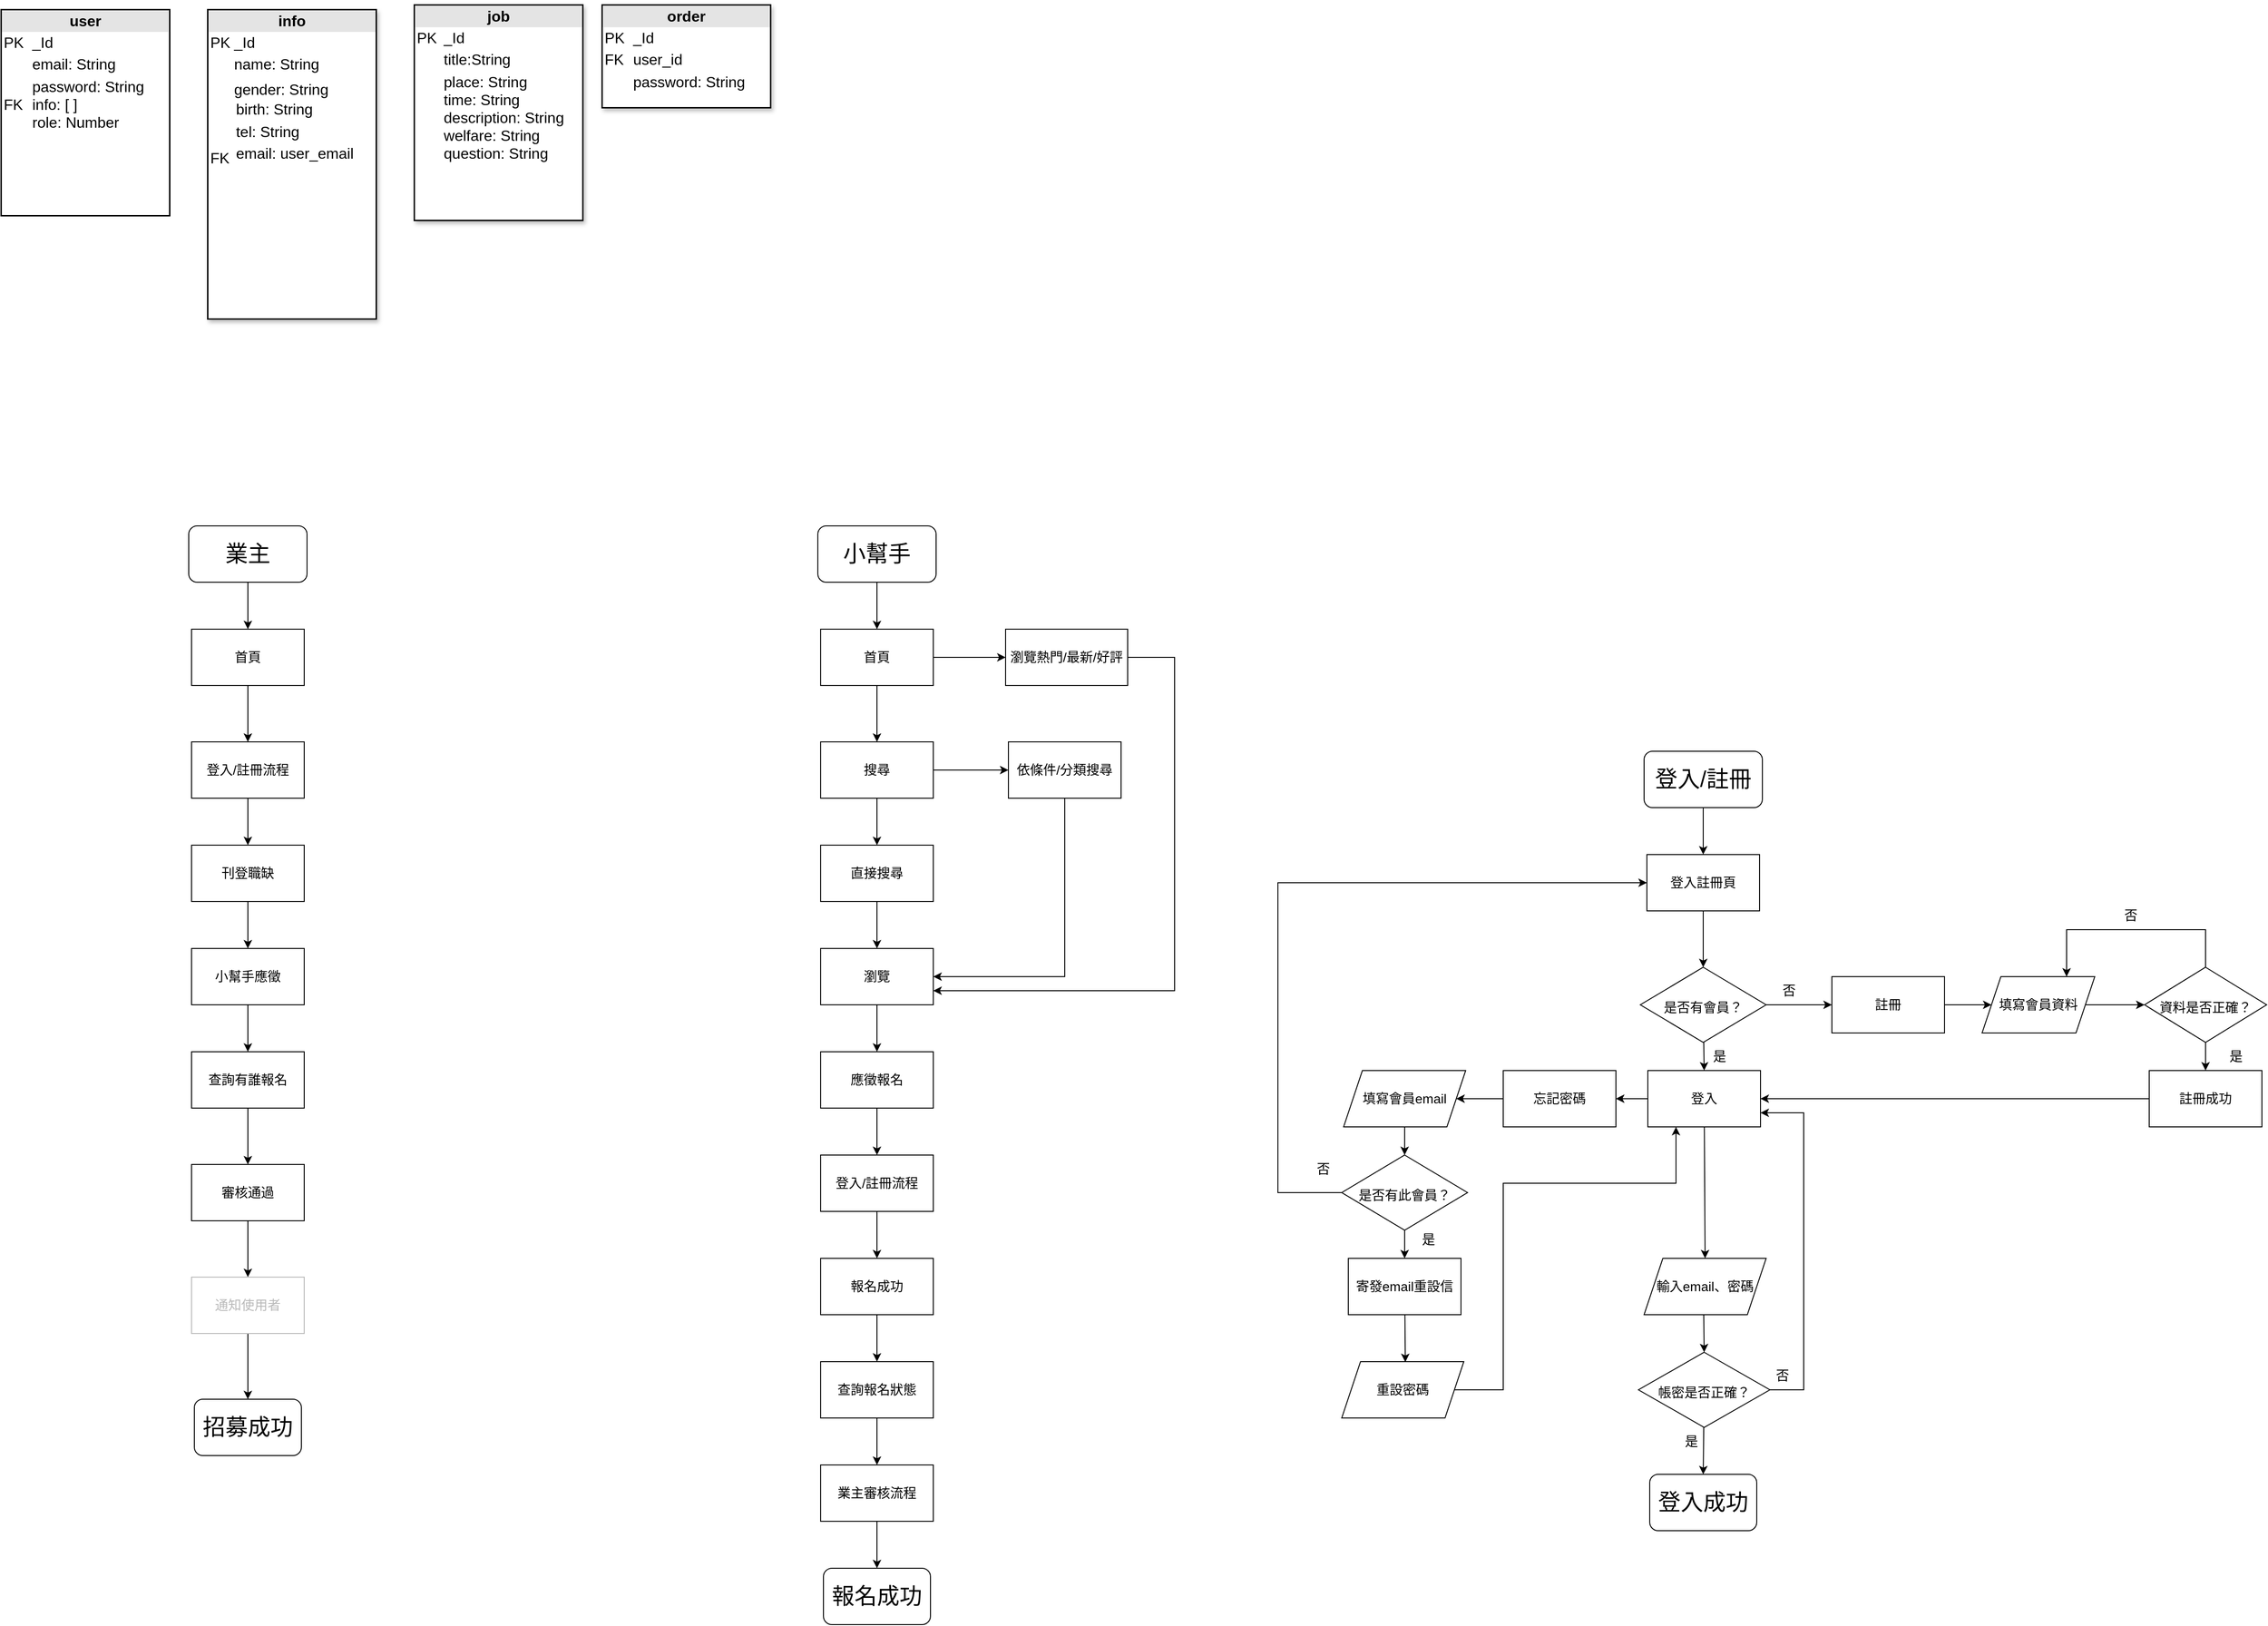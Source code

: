 <mxfile version="20.1.1" type="github">
  <diagram id="VXJa3HSxTeP06-adV4TN" name="Page-1">
    <mxGraphModel dx="3223" dy="1550" grid="1" gridSize="10" guides="1" tooltips="1" connect="1" arrows="1" fold="1" page="1" pageScale="1" pageWidth="1600" pageHeight="900" math="0" shadow="0">
      <root>
        <mxCell id="0" />
        <mxCell id="1" parent="0" />
        <mxCell id="glmr9BxrNnxyivZ2eAfm-76" style="edgeStyle=none;rounded=0;orthogonalLoop=1;jettySize=auto;html=1;entryX=0.5;entryY=0;entryDx=0;entryDy=0;fontSize=14;" parent="1" source="PhBX2D7lwxs2gd5kTWM1-1" target="glmr9BxrNnxyivZ2eAfm-75" edge="1">
          <mxGeometry relative="1" as="geometry" />
        </mxCell>
        <mxCell id="PhBX2D7lwxs2gd5kTWM1-1" value="&lt;font style=&quot;font-size: 24px;&quot;&gt;登入/註冊&lt;/font&gt;" style="rounded=1;whiteSpace=wrap;html=1;" parent="1" vertex="1">
          <mxGeometry x="350" y="-70" width="126" height="60" as="geometry" />
        </mxCell>
        <mxCell id="glmr9BxrNnxyivZ2eAfm-1" value="&lt;font style=&quot;font-size: 24px;&quot;&gt;登入成功&lt;/font&gt;" style="rounded=1;whiteSpace=wrap;html=1;" parent="1" vertex="1">
          <mxGeometry x="356" y="700" width="114" height="60" as="geometry" />
        </mxCell>
        <mxCell id="glmr9BxrNnxyivZ2eAfm-7" style="edgeStyle=none;rounded=0;orthogonalLoop=1;jettySize=auto;html=1;exitX=1;exitY=0.5;exitDx=0;exitDy=0;entryX=0;entryY=0.5;entryDx=0;entryDy=0;fontSize=14;" parent="1" source="glmr9BxrNnxyivZ2eAfm-2" target="glmr9BxrNnxyivZ2eAfm-5" edge="1">
          <mxGeometry relative="1" as="geometry" />
        </mxCell>
        <mxCell id="glmr9BxrNnxyivZ2eAfm-16" style="edgeStyle=none;rounded=0;orthogonalLoop=1;jettySize=auto;html=1;entryX=0.5;entryY=0;entryDx=0;entryDy=0;fontSize=14;" parent="1" source="glmr9BxrNnxyivZ2eAfm-2" target="glmr9BxrNnxyivZ2eAfm-4" edge="1">
          <mxGeometry relative="1" as="geometry" />
        </mxCell>
        <mxCell id="glmr9BxrNnxyivZ2eAfm-2" value="&lt;font style=&quot;font-size: 14px;&quot;&gt;是否有會員？&lt;/font&gt;" style="rhombus;whiteSpace=wrap;html=1;fontSize=24;" parent="1" vertex="1">
          <mxGeometry x="346" y="160" width="134" height="80" as="geometry" />
        </mxCell>
        <mxCell id="glmr9BxrNnxyivZ2eAfm-46" style="edgeStyle=none;rounded=0;orthogonalLoop=1;jettySize=auto;html=1;entryX=0.5;entryY=0;entryDx=0;entryDy=0;fontSize=14;" parent="1" source="glmr9BxrNnxyivZ2eAfm-4" target="glmr9BxrNnxyivZ2eAfm-17" edge="1">
          <mxGeometry relative="1" as="geometry" />
        </mxCell>
        <mxCell id="glmr9BxrNnxyivZ2eAfm-70" style="edgeStyle=none;rounded=0;orthogonalLoop=1;jettySize=auto;html=1;entryX=1;entryY=0.5;entryDx=0;entryDy=0;fontSize=14;" parent="1" source="glmr9BxrNnxyivZ2eAfm-4" target="glmr9BxrNnxyivZ2eAfm-8" edge="1">
          <mxGeometry relative="1" as="geometry" />
        </mxCell>
        <mxCell id="glmr9BxrNnxyivZ2eAfm-4" value="登入" style="rounded=0;whiteSpace=wrap;html=1;fontSize=14;" parent="1" vertex="1">
          <mxGeometry x="354" y="270" width="120" height="60" as="geometry" />
        </mxCell>
        <mxCell id="glmr9BxrNnxyivZ2eAfm-11" style="edgeStyle=none;rounded=0;orthogonalLoop=1;jettySize=auto;html=1;fontSize=14;" parent="1" source="glmr9BxrNnxyivZ2eAfm-5" target="glmr9BxrNnxyivZ2eAfm-9" edge="1">
          <mxGeometry relative="1" as="geometry" />
        </mxCell>
        <mxCell id="glmr9BxrNnxyivZ2eAfm-5" value="註冊" style="rounded=0;whiteSpace=wrap;html=1;fontSize=14;" parent="1" vertex="1">
          <mxGeometry x="550" y="170" width="120" height="60" as="geometry" />
        </mxCell>
        <mxCell id="glmr9BxrNnxyivZ2eAfm-72" style="edgeStyle=none;rounded=0;orthogonalLoop=1;jettySize=auto;html=1;entryX=1;entryY=0.5;entryDx=0;entryDy=0;fontSize=14;" parent="1" source="glmr9BxrNnxyivZ2eAfm-8" target="glmr9BxrNnxyivZ2eAfm-45" edge="1">
          <mxGeometry relative="1" as="geometry" />
        </mxCell>
        <mxCell id="glmr9BxrNnxyivZ2eAfm-8" value="忘記密碼" style="rounded=0;whiteSpace=wrap;html=1;fontSize=14;" parent="1" vertex="1">
          <mxGeometry x="200" y="270" width="120" height="60" as="geometry" />
        </mxCell>
        <mxCell id="glmr9BxrNnxyivZ2eAfm-30" style="edgeStyle=none;rounded=0;orthogonalLoop=1;jettySize=auto;html=1;fontSize=14;" parent="1" source="glmr9BxrNnxyivZ2eAfm-9" target="glmr9BxrNnxyivZ2eAfm-29" edge="1">
          <mxGeometry relative="1" as="geometry" />
        </mxCell>
        <mxCell id="glmr9BxrNnxyivZ2eAfm-9" value="填寫會員資料" style="shape=parallelogram;perimeter=parallelogramPerimeter;whiteSpace=wrap;html=1;fixedSize=1;fontSize=14;" parent="1" vertex="1">
          <mxGeometry x="710" y="170" width="120" height="60" as="geometry" />
        </mxCell>
        <mxCell id="glmr9BxrNnxyivZ2eAfm-12" value="是" style="text;html=1;resizable=0;autosize=1;align=center;verticalAlign=middle;points=[];fillColor=none;strokeColor=none;rounded=0;fontSize=14;" parent="1" vertex="1">
          <mxGeometry x="410" y="240" width="40" height="30" as="geometry" />
        </mxCell>
        <mxCell id="glmr9BxrNnxyivZ2eAfm-13" value="否" style="text;html=1;resizable=0;autosize=1;align=center;verticalAlign=middle;points=[];fillColor=none;strokeColor=none;rounded=0;fontSize=14;" parent="1" vertex="1">
          <mxGeometry x="484" y="170" width="40" height="30" as="geometry" />
        </mxCell>
        <mxCell id="glmr9BxrNnxyivZ2eAfm-23" style="edgeStyle=none;rounded=0;orthogonalLoop=1;jettySize=auto;html=1;entryX=0.5;entryY=0;entryDx=0;entryDy=0;fontSize=14;exitX=0.489;exitY=1.005;exitDx=0;exitDy=0;exitPerimeter=0;" parent="1" source="glmr9BxrNnxyivZ2eAfm-17" target="glmr9BxrNnxyivZ2eAfm-22" edge="1">
          <mxGeometry relative="1" as="geometry" />
        </mxCell>
        <mxCell id="glmr9BxrNnxyivZ2eAfm-17" value="輸入email、密碼" style="shape=parallelogram;perimeter=parallelogramPerimeter;whiteSpace=wrap;html=1;fixedSize=1;fontSize=14;" parent="1" vertex="1">
          <mxGeometry x="350" y="470" width="130" height="60" as="geometry" />
        </mxCell>
        <mxCell id="glmr9BxrNnxyivZ2eAfm-38" style="edgeStyle=none;rounded=0;orthogonalLoop=1;jettySize=auto;html=1;entryX=0.5;entryY=0;entryDx=0;entryDy=0;fontSize=14;" parent="1" source="glmr9BxrNnxyivZ2eAfm-22" target="glmr9BxrNnxyivZ2eAfm-1" edge="1">
          <mxGeometry relative="1" as="geometry" />
        </mxCell>
        <mxCell id="glmr9BxrNnxyivZ2eAfm-64" style="edgeStyle=none;rounded=0;orthogonalLoop=1;jettySize=auto;html=1;fontSize=14;entryX=1;entryY=0.75;entryDx=0;entryDy=0;" parent="1" source="glmr9BxrNnxyivZ2eAfm-22" target="glmr9BxrNnxyivZ2eAfm-4" edge="1">
          <mxGeometry relative="1" as="geometry">
            <mxPoint x="520" y="320" as="targetPoint" />
            <Array as="points">
              <mxPoint x="520" y="610" />
              <mxPoint x="520" y="315" />
            </Array>
          </mxGeometry>
        </mxCell>
        <mxCell id="glmr9BxrNnxyivZ2eAfm-22" value="&lt;font style=&quot;font-size: 14px;&quot;&gt;帳密是否正確？&lt;br&gt;&lt;/font&gt;" style="rhombus;whiteSpace=wrap;html=1;fontSize=24;" parent="1" vertex="1">
          <mxGeometry x="344" y="570" width="140" height="80" as="geometry" />
        </mxCell>
        <mxCell id="glmr9BxrNnxyivZ2eAfm-24" value="否" style="text;html=1;resizable=0;autosize=1;align=center;verticalAlign=middle;points=[];fillColor=none;strokeColor=none;rounded=0;fontSize=14;" parent="1" vertex="1">
          <mxGeometry x="477" y="580" width="40" height="30" as="geometry" />
        </mxCell>
        <mxCell id="glmr9BxrNnxyivZ2eAfm-25" value="是" style="text;html=1;resizable=0;autosize=1;align=center;verticalAlign=middle;points=[];fillColor=none;strokeColor=none;rounded=0;fontSize=14;" parent="1" vertex="1">
          <mxGeometry x="380" y="650" width="40" height="30" as="geometry" />
        </mxCell>
        <mxCell id="glmr9BxrNnxyivZ2eAfm-36" style="edgeStyle=none;rounded=0;orthogonalLoop=1;jettySize=auto;html=1;entryX=1;entryY=0.5;entryDx=0;entryDy=0;fontSize=14;" parent="1" source="glmr9BxrNnxyivZ2eAfm-26" target="glmr9BxrNnxyivZ2eAfm-4" edge="1">
          <mxGeometry relative="1" as="geometry" />
        </mxCell>
        <mxCell id="glmr9BxrNnxyivZ2eAfm-26" value="註冊成功" style="rounded=0;whiteSpace=wrap;html=1;fontSize=14;" parent="1" vertex="1">
          <mxGeometry x="888" y="270" width="120" height="60" as="geometry" />
        </mxCell>
        <mxCell id="glmr9BxrNnxyivZ2eAfm-31" style="edgeStyle=none;rounded=0;orthogonalLoop=1;jettySize=auto;html=1;entryX=0.5;entryY=0;entryDx=0;entryDy=0;fontSize=14;" parent="1" source="glmr9BxrNnxyivZ2eAfm-29" target="glmr9BxrNnxyivZ2eAfm-26" edge="1">
          <mxGeometry relative="1" as="geometry" />
        </mxCell>
        <mxCell id="glmr9BxrNnxyivZ2eAfm-35" style="edgeStyle=none;rounded=0;orthogonalLoop=1;jettySize=auto;html=1;fontSize=14;exitX=0.5;exitY=0;exitDx=0;exitDy=0;entryX=0.75;entryY=0;entryDx=0;entryDy=0;" parent="1" source="glmr9BxrNnxyivZ2eAfm-29" target="glmr9BxrNnxyivZ2eAfm-9" edge="1">
          <mxGeometry relative="1" as="geometry">
            <Array as="points">
              <mxPoint x="948" y="120" />
              <mxPoint x="800" y="120" />
            </Array>
          </mxGeometry>
        </mxCell>
        <mxCell id="glmr9BxrNnxyivZ2eAfm-29" value="&lt;font style=&quot;font-size: 14px;&quot;&gt;資料是否正確？&lt;br&gt;&lt;/font&gt;" style="rhombus;whiteSpace=wrap;html=1;fontSize=24;" parent="1" vertex="1">
          <mxGeometry x="883" y="160" width="130" height="80" as="geometry" />
        </mxCell>
        <mxCell id="glmr9BxrNnxyivZ2eAfm-32" value="是" style="text;html=1;resizable=0;autosize=1;align=center;verticalAlign=middle;points=[];fillColor=none;strokeColor=none;rounded=0;fontSize=14;" parent="1" vertex="1">
          <mxGeometry x="960" y="240" width="40" height="30" as="geometry" />
        </mxCell>
        <mxCell id="glmr9BxrNnxyivZ2eAfm-34" value="否" style="text;html=1;resizable=0;autosize=1;align=center;verticalAlign=middle;points=[];fillColor=none;strokeColor=none;rounded=0;fontSize=14;" parent="1" vertex="1">
          <mxGeometry x="848" y="90" width="40" height="30" as="geometry" />
        </mxCell>
        <mxCell id="glmr9BxrNnxyivZ2eAfm-73" style="edgeStyle=none;rounded=0;orthogonalLoop=1;jettySize=auto;html=1;entryX=0.5;entryY=0;entryDx=0;entryDy=0;fontSize=14;" parent="1" source="glmr9BxrNnxyivZ2eAfm-45" target="glmr9BxrNnxyivZ2eAfm-51" edge="1">
          <mxGeometry relative="1" as="geometry" />
        </mxCell>
        <mxCell id="glmr9BxrNnxyivZ2eAfm-45" value="填寫會員email" style="shape=parallelogram;perimeter=parallelogramPerimeter;whiteSpace=wrap;html=1;fixedSize=1;fontSize=14;" parent="1" vertex="1">
          <mxGeometry x="30" y="270" width="130" height="60" as="geometry" />
        </mxCell>
        <mxCell id="glmr9BxrNnxyivZ2eAfm-69" style="edgeStyle=none;rounded=0;orthogonalLoop=1;jettySize=auto;html=1;entryX=0.521;entryY=0.008;entryDx=0;entryDy=0;entryPerimeter=0;fontSize=14;" parent="1" source="glmr9BxrNnxyivZ2eAfm-47" target="glmr9BxrNnxyivZ2eAfm-50" edge="1">
          <mxGeometry relative="1" as="geometry" />
        </mxCell>
        <mxCell id="glmr9BxrNnxyivZ2eAfm-47" value="寄發email重設信" style="whiteSpace=wrap;html=1;fontSize=14;" parent="1" vertex="1">
          <mxGeometry x="35" y="470" width="120" height="60" as="geometry" />
        </mxCell>
        <mxCell id="glmr9BxrNnxyivZ2eAfm-67" style="edgeStyle=none;rounded=0;orthogonalLoop=1;jettySize=auto;html=1;fontSize=14;entryX=0.25;entryY=1;entryDx=0;entryDy=0;" parent="1" source="glmr9BxrNnxyivZ2eAfm-50" target="glmr9BxrNnxyivZ2eAfm-4" edge="1">
          <mxGeometry relative="1" as="geometry">
            <mxPoint x="250" y="610" as="targetPoint" />
            <Array as="points">
              <mxPoint x="200" y="610" />
              <mxPoint x="200" y="390" />
              <mxPoint x="384" y="390" />
            </Array>
          </mxGeometry>
        </mxCell>
        <mxCell id="glmr9BxrNnxyivZ2eAfm-50" value="重設密碼" style="shape=parallelogram;perimeter=parallelogramPerimeter;whiteSpace=wrap;html=1;fixedSize=1;fontSize=14;" parent="1" vertex="1">
          <mxGeometry x="28" y="580" width="130" height="60" as="geometry" />
        </mxCell>
        <mxCell id="glmr9BxrNnxyivZ2eAfm-66" style="edgeStyle=none;rounded=0;orthogonalLoop=1;jettySize=auto;html=1;exitX=0;exitY=0.5;exitDx=0;exitDy=0;fontSize=14;entryX=0;entryY=0.5;entryDx=0;entryDy=0;" parent="1" source="glmr9BxrNnxyivZ2eAfm-51" target="glmr9BxrNnxyivZ2eAfm-75" edge="1">
          <mxGeometry relative="1" as="geometry">
            <mxPoint x="340" y="200" as="targetPoint" />
            <Array as="points">
              <mxPoint x="-40" y="400" />
              <mxPoint x="-40" y="70" />
            </Array>
          </mxGeometry>
        </mxCell>
        <mxCell id="glmr9BxrNnxyivZ2eAfm-68" style="edgeStyle=none;rounded=0;orthogonalLoop=1;jettySize=auto;html=1;entryX=0.5;entryY=0;entryDx=0;entryDy=0;fontSize=14;" parent="1" source="glmr9BxrNnxyivZ2eAfm-51" target="glmr9BxrNnxyivZ2eAfm-47" edge="1">
          <mxGeometry relative="1" as="geometry" />
        </mxCell>
        <mxCell id="glmr9BxrNnxyivZ2eAfm-51" value="&lt;font style=&quot;font-size: 14px;&quot;&gt;是否有此會員？&lt;/font&gt;" style="rhombus;whiteSpace=wrap;html=1;fontSize=24;" parent="1" vertex="1">
          <mxGeometry x="28" y="360" width="134" height="80" as="geometry" />
        </mxCell>
        <mxCell id="glmr9BxrNnxyivZ2eAfm-53" value="是" style="text;html=1;resizable=0;autosize=1;align=center;verticalAlign=middle;points=[];fillColor=none;strokeColor=none;rounded=0;fontSize=14;" parent="1" vertex="1">
          <mxGeometry x="100" y="435" width="40" height="30" as="geometry" />
        </mxCell>
        <mxCell id="glmr9BxrNnxyivZ2eAfm-55" value="否" style="text;html=1;resizable=0;autosize=1;align=center;verticalAlign=middle;points=[];fillColor=none;strokeColor=none;rounded=0;fontSize=14;" parent="1" vertex="1">
          <mxGeometry x="-12" y="360" width="40" height="30" as="geometry" />
        </mxCell>
        <mxCell id="glmr9BxrNnxyivZ2eAfm-65" style="edgeStyle=none;rounded=0;orthogonalLoop=1;jettySize=auto;html=1;exitX=1;exitY=0;exitDx=0;exitDy=0;fontSize=14;" parent="1" edge="1">
          <mxGeometry relative="1" as="geometry">
            <mxPoint x="122.5" y="700" as="sourcePoint" />
            <mxPoint x="122.5" y="700" as="targetPoint" />
          </mxGeometry>
        </mxCell>
        <mxCell id="glmr9BxrNnxyivZ2eAfm-77" style="edgeStyle=none;rounded=0;orthogonalLoop=1;jettySize=auto;html=1;exitX=0.5;exitY=1;exitDx=0;exitDy=0;entryX=0.5;entryY=0;entryDx=0;entryDy=0;fontSize=14;" parent="1" source="glmr9BxrNnxyivZ2eAfm-75" target="glmr9BxrNnxyivZ2eAfm-2" edge="1">
          <mxGeometry relative="1" as="geometry" />
        </mxCell>
        <mxCell id="glmr9BxrNnxyivZ2eAfm-75" value="登入註冊頁" style="rounded=0;whiteSpace=wrap;html=1;fontSize=14;" parent="1" vertex="1">
          <mxGeometry x="353" y="40" width="120" height="60" as="geometry" />
        </mxCell>
        <mxCell id="u54B39evB33SZoz744Zc-1" style="edgeStyle=none;rounded=0;orthogonalLoop=1;jettySize=auto;html=1;entryX=0.5;entryY=0;entryDx=0;entryDy=0;fontSize=14;" parent="1" source="u54B39evB33SZoz744Zc-2" target="u54B39evB33SZoz744Zc-45" edge="1">
          <mxGeometry relative="1" as="geometry" />
        </mxCell>
        <mxCell id="u54B39evB33SZoz744Zc-2" value="&lt;span style=&quot;font-size: 24px;&quot;&gt;小幫手&lt;/span&gt;" style="rounded=1;whiteSpace=wrap;html=1;" parent="1" vertex="1">
          <mxGeometry x="-530" y="-310" width="126" height="60" as="geometry" />
        </mxCell>
        <mxCell id="u54B39evB33SZoz744Zc-3" value="&lt;font style=&quot;font-size: 24px;&quot;&gt;報名成功&lt;/font&gt;" style="rounded=1;whiteSpace=wrap;html=1;" parent="1" vertex="1">
          <mxGeometry x="-524" y="800" width="114" height="60" as="geometry" />
        </mxCell>
        <mxCell id="u54B39evB33SZoz744Zc-28" style="edgeStyle=none;rounded=0;orthogonalLoop=1;jettySize=auto;html=1;fontSize=14;exitX=0.5;exitY=0;exitDx=0;exitDy=0;entryX=0.75;entryY=0;entryDx=0;entryDy=0;" parent="1" edge="1">
          <mxGeometry relative="1" as="geometry">
            <Array as="points">
              <mxPoint x="-462" y="120" />
              <mxPoint x="-610" y="120" />
            </Array>
            <mxPoint x="-610" y="170" as="targetPoint" />
          </mxGeometry>
        </mxCell>
        <mxCell id="u54B39evB33SZoz744Zc-43" style="edgeStyle=none;rounded=0;orthogonalLoop=1;jettySize=auto;html=1;exitX=1;exitY=0;exitDx=0;exitDy=0;fontSize=14;" parent="1" edge="1">
          <mxGeometry relative="1" as="geometry">
            <mxPoint x="-1287.5" y="700" as="sourcePoint" />
            <mxPoint x="-1287.5" y="700" as="targetPoint" />
          </mxGeometry>
        </mxCell>
        <mxCell id="u54B39evB33SZoz744Zc-47" value="" style="edgeStyle=none;rounded=0;orthogonalLoop=1;jettySize=auto;html=1;fontSize=14;" parent="1" source="u54B39evB33SZoz744Zc-45" target="u54B39evB33SZoz744Zc-46" edge="1">
          <mxGeometry relative="1" as="geometry" />
        </mxCell>
        <mxCell id="u54B39evB33SZoz744Zc-50" style="edgeStyle=none;rounded=0;orthogonalLoop=1;jettySize=auto;html=1;entryX=0;entryY=0.5;entryDx=0;entryDy=0;fontSize=14;" parent="1" source="u54B39evB33SZoz744Zc-45" target="u54B39evB33SZoz744Zc-49" edge="1">
          <mxGeometry relative="1" as="geometry" />
        </mxCell>
        <mxCell id="u54B39evB33SZoz744Zc-45" value="首頁" style="rounded=0;whiteSpace=wrap;html=1;fontSize=14;" parent="1" vertex="1">
          <mxGeometry x="-527" y="-200" width="120" height="60" as="geometry" />
        </mxCell>
        <mxCell id="u54B39evB33SZoz744Zc-53" value="" style="edgeStyle=none;rounded=0;orthogonalLoop=1;jettySize=auto;html=1;fontSize=14;" parent="1" source="u54B39evB33SZoz744Zc-46" target="u54B39evB33SZoz744Zc-52" edge="1">
          <mxGeometry relative="1" as="geometry" />
        </mxCell>
        <mxCell id="u54B39evB33SZoz744Zc-61" style="edgeStyle=none;rounded=0;orthogonalLoop=1;jettySize=auto;html=1;entryX=0.5;entryY=0;entryDx=0;entryDy=0;fontSize=14;" parent="1" source="u54B39evB33SZoz744Zc-46" target="u54B39evB33SZoz744Zc-48" edge="1">
          <mxGeometry relative="1" as="geometry" />
        </mxCell>
        <mxCell id="u54B39evB33SZoz744Zc-46" value="搜尋" style="whiteSpace=wrap;html=1;fontSize=14;rounded=0;" parent="1" vertex="1">
          <mxGeometry x="-527" y="-80" width="120" height="60" as="geometry" />
        </mxCell>
        <mxCell id="u54B39evB33SZoz744Zc-55" value="" style="edgeStyle=none;rounded=0;orthogonalLoop=1;jettySize=auto;html=1;fontSize=14;" parent="1" source="u54B39evB33SZoz744Zc-48" target="u54B39evB33SZoz744Zc-54" edge="1">
          <mxGeometry relative="1" as="geometry" />
        </mxCell>
        <mxCell id="u54B39evB33SZoz744Zc-48" value="直接搜尋" style="whiteSpace=wrap;html=1;fontSize=14;rounded=0;" parent="1" vertex="1">
          <mxGeometry x="-527" y="30" width="120" height="60" as="geometry" />
        </mxCell>
        <mxCell id="u54B39evB33SZoz744Zc-66" style="edgeStyle=none;rounded=0;orthogonalLoop=1;jettySize=auto;html=1;fontSize=14;entryX=1;entryY=0.75;entryDx=0;entryDy=0;" parent="1" source="u54B39evB33SZoz744Zc-49" target="u54B39evB33SZoz744Zc-54" edge="1">
          <mxGeometry relative="1" as="geometry">
            <mxPoint x="-150" y="190" as="targetPoint" />
            <Array as="points">
              <mxPoint x="-150" y="-170" />
              <mxPoint x="-150" y="185" />
            </Array>
          </mxGeometry>
        </mxCell>
        <mxCell id="u54B39evB33SZoz744Zc-49" value="瀏覽熱門/最新/好評" style="rounded=0;whiteSpace=wrap;html=1;fontSize=14;" parent="1" vertex="1">
          <mxGeometry x="-330" y="-200" width="130" height="60" as="geometry" />
        </mxCell>
        <mxCell id="u54B39evB33SZoz744Zc-62" style="edgeStyle=none;rounded=0;orthogonalLoop=1;jettySize=auto;html=1;fontSize=14;entryX=1;entryY=0.5;entryDx=0;entryDy=0;" parent="1" source="u54B39evB33SZoz744Zc-52" target="u54B39evB33SZoz744Zc-54" edge="1">
          <mxGeometry relative="1" as="geometry">
            <mxPoint x="-267" y="170" as="targetPoint" />
            <Array as="points">
              <mxPoint x="-267" y="170" />
            </Array>
          </mxGeometry>
        </mxCell>
        <mxCell id="u54B39evB33SZoz744Zc-52" value="依條件/分類搜尋" style="whiteSpace=wrap;html=1;fontSize=14;rounded=0;" parent="1" vertex="1">
          <mxGeometry x="-327" y="-80" width="120" height="60" as="geometry" />
        </mxCell>
        <mxCell id="u54B39evB33SZoz744Zc-57" value="" style="edgeStyle=none;rounded=0;orthogonalLoop=1;jettySize=auto;html=1;fontSize=14;" parent="1" source="u54B39evB33SZoz744Zc-54" target="u54B39evB33SZoz744Zc-56" edge="1">
          <mxGeometry relative="1" as="geometry" />
        </mxCell>
        <mxCell id="u54B39evB33SZoz744Zc-54" value="瀏覽" style="whiteSpace=wrap;html=1;fontSize=14;rounded=0;" parent="1" vertex="1">
          <mxGeometry x="-527" y="140" width="120" height="60" as="geometry" />
        </mxCell>
        <mxCell id="u54B39evB33SZoz744Zc-59" value="" style="edgeStyle=none;rounded=0;orthogonalLoop=1;jettySize=auto;html=1;fontSize=14;" parent="1" source="u54B39evB33SZoz744Zc-56" target="u54B39evB33SZoz744Zc-58" edge="1">
          <mxGeometry relative="1" as="geometry" />
        </mxCell>
        <mxCell id="u54B39evB33SZoz744Zc-56" value="應徵報名" style="whiteSpace=wrap;html=1;fontSize=14;rounded=0;" parent="1" vertex="1">
          <mxGeometry x="-527" y="250" width="120" height="60" as="geometry" />
        </mxCell>
        <mxCell id="u54B39evB33SZoz744Zc-67" style="edgeStyle=none;rounded=0;orthogonalLoop=1;jettySize=auto;html=1;entryX=0.5;entryY=0;entryDx=0;entryDy=0;fontSize=14;" parent="1" source="u54B39evB33SZoz744Zc-58" target="u54B39evB33SZoz744Zc-60" edge="1">
          <mxGeometry relative="1" as="geometry" />
        </mxCell>
        <mxCell id="u54B39evB33SZoz744Zc-58" value="登入/註冊流程" style="whiteSpace=wrap;html=1;fontSize=14;rounded=0;" parent="1" vertex="1">
          <mxGeometry x="-527" y="360" width="120" height="60" as="geometry" />
        </mxCell>
        <mxCell id="u54B39evB33SZoz744Zc-99" style="edgeStyle=none;rounded=0;orthogonalLoop=1;jettySize=auto;html=1;entryX=0.5;entryY=0;entryDx=0;entryDy=0;fontSize=14;" parent="1" source="u54B39evB33SZoz744Zc-60" target="u54B39evB33SZoz744Zc-97" edge="1">
          <mxGeometry relative="1" as="geometry" />
        </mxCell>
        <mxCell id="u54B39evB33SZoz744Zc-60" value="報名成功" style="whiteSpace=wrap;html=1;fontSize=14;rounded=0;" parent="1" vertex="1">
          <mxGeometry x="-527" y="470" width="120" height="60" as="geometry" />
        </mxCell>
        <mxCell id="u54B39evB33SZoz744Zc-101" style="edgeStyle=none;rounded=0;orthogonalLoop=1;jettySize=auto;html=1;entryX=0.5;entryY=0;entryDx=0;entryDy=0;fontSize=14;" parent="1" source="u54B39evB33SZoz744Zc-63" target="u54B39evB33SZoz744Zc-3" edge="1">
          <mxGeometry relative="1" as="geometry" />
        </mxCell>
        <mxCell id="u54B39evB33SZoz744Zc-63" value="業主審核流程" style="whiteSpace=wrap;html=1;fontSize=14;rounded=0;" parent="1" vertex="1">
          <mxGeometry x="-527" y="690" width="120" height="60" as="geometry" />
        </mxCell>
        <mxCell id="u54B39evB33SZoz744Zc-70" style="edgeStyle=none;rounded=0;orthogonalLoop=1;jettySize=auto;html=1;entryX=0.5;entryY=0;entryDx=0;entryDy=0;fontSize=14;" parent="1" source="u54B39evB33SZoz744Zc-71" target="u54B39evB33SZoz744Zc-75" edge="1">
          <mxGeometry relative="1" as="geometry" />
        </mxCell>
        <mxCell id="u54B39evB33SZoz744Zc-71" value="&lt;span style=&quot;font-size: 24px;&quot;&gt;業主&lt;/span&gt;" style="rounded=1;whiteSpace=wrap;html=1;" parent="1" vertex="1">
          <mxGeometry x="-1200" y="-310" width="126" height="60" as="geometry" />
        </mxCell>
        <mxCell id="u54B39evB33SZoz744Zc-72" value="&lt;font style=&quot;font-size: 24px;&quot;&gt;招募成功&lt;/font&gt;" style="rounded=1;whiteSpace=wrap;html=1;" parent="1" vertex="1">
          <mxGeometry x="-1194" y="620" width="114" height="60" as="geometry" />
        </mxCell>
        <mxCell id="u54B39evB33SZoz744Zc-73" value="" style="edgeStyle=none;rounded=0;orthogonalLoop=1;jettySize=auto;html=1;fontSize=14;" parent="1" source="u54B39evB33SZoz744Zc-75" target="u54B39evB33SZoz744Zc-78" edge="1">
          <mxGeometry relative="1" as="geometry" />
        </mxCell>
        <mxCell id="u54B39evB33SZoz744Zc-75" value="首頁" style="rounded=0;whiteSpace=wrap;html=1;fontSize=14;" parent="1" vertex="1">
          <mxGeometry x="-1197" y="-200" width="120" height="60" as="geometry" />
        </mxCell>
        <mxCell id="u54B39evB33SZoz744Zc-77" style="edgeStyle=none;rounded=0;orthogonalLoop=1;jettySize=auto;html=1;entryX=0.5;entryY=0;entryDx=0;entryDy=0;fontSize=14;" parent="1" source="u54B39evB33SZoz744Zc-78" target="u54B39evB33SZoz744Zc-80" edge="1">
          <mxGeometry relative="1" as="geometry" />
        </mxCell>
        <mxCell id="u54B39evB33SZoz744Zc-78" value="登入/註冊流程" style="whiteSpace=wrap;html=1;fontSize=14;rounded=0;" parent="1" vertex="1">
          <mxGeometry x="-1197" y="-80" width="120" height="60" as="geometry" />
        </mxCell>
        <mxCell id="u54B39evB33SZoz744Zc-79" value="" style="edgeStyle=none;rounded=0;orthogonalLoop=1;jettySize=auto;html=1;fontSize=14;" parent="1" source="u54B39evB33SZoz744Zc-80" target="u54B39evB33SZoz744Zc-86" edge="1">
          <mxGeometry relative="1" as="geometry" />
        </mxCell>
        <mxCell id="u54B39evB33SZoz744Zc-80" value="刊登職缺" style="whiteSpace=wrap;html=1;fontSize=14;rounded=0;" parent="1" vertex="1">
          <mxGeometry x="-1197" y="30" width="120" height="60" as="geometry" />
        </mxCell>
        <mxCell id="u54B39evB33SZoz744Zc-85" value="" style="edgeStyle=none;rounded=0;orthogonalLoop=1;jettySize=auto;html=1;fontSize=14;" parent="1" source="u54B39evB33SZoz744Zc-86" target="u54B39evB33SZoz744Zc-88" edge="1">
          <mxGeometry relative="1" as="geometry" />
        </mxCell>
        <mxCell id="u54B39evB33SZoz744Zc-86" value="小幫手應徵" style="whiteSpace=wrap;html=1;fontSize=14;rounded=0;" parent="1" vertex="1">
          <mxGeometry x="-1197" y="140" width="120" height="60" as="geometry" />
        </mxCell>
        <mxCell id="u54B39evB33SZoz744Zc-87" value="" style="edgeStyle=none;rounded=0;orthogonalLoop=1;jettySize=auto;html=1;fontSize=14;" parent="1" source="u54B39evB33SZoz744Zc-88" target="u54B39evB33SZoz744Zc-90" edge="1">
          <mxGeometry relative="1" as="geometry" />
        </mxCell>
        <mxCell id="u54B39evB33SZoz744Zc-88" value="查詢有誰報名" style="whiteSpace=wrap;html=1;fontSize=14;rounded=0;" parent="1" vertex="1">
          <mxGeometry x="-1197" y="250" width="120" height="60" as="geometry" />
        </mxCell>
        <mxCell id="u54B39evB33SZoz744Zc-89" style="edgeStyle=none;rounded=0;orthogonalLoop=1;jettySize=auto;html=1;entryX=0.5;entryY=0;entryDx=0;entryDy=0;fontSize=14;" parent="1" source="u54B39evB33SZoz744Zc-90" target="u54B39evB33SZoz744Zc-92" edge="1">
          <mxGeometry relative="1" as="geometry" />
        </mxCell>
        <mxCell id="u54B39evB33SZoz744Zc-90" value="審核通過" style="whiteSpace=wrap;html=1;fontSize=14;rounded=0;" parent="1" vertex="1">
          <mxGeometry x="-1197" y="370" width="120" height="60" as="geometry" />
        </mxCell>
        <mxCell id="u54B39evB33SZoz744Zc-91" style="edgeStyle=none;rounded=0;orthogonalLoop=1;jettySize=auto;html=1;exitX=0.5;exitY=1;exitDx=0;exitDy=0;entryX=0.5;entryY=0;entryDx=0;entryDy=0;fontSize=14;" parent="1" source="u54B39evB33SZoz744Zc-92" edge="1">
          <mxGeometry relative="1" as="geometry">
            <mxPoint x="-1137" y="620" as="targetPoint" />
          </mxGeometry>
        </mxCell>
        <mxCell id="u54B39evB33SZoz744Zc-92" value="通知使用者" style="whiteSpace=wrap;html=1;fontSize=14;rounded=0;strokeColor=#BABABA;fontColor=#BABABA;" parent="1" vertex="1">
          <mxGeometry x="-1197" y="490" width="120" height="60" as="geometry" />
        </mxCell>
        <mxCell id="u54B39evB33SZoz744Zc-100" style="edgeStyle=none;rounded=0;orthogonalLoop=1;jettySize=auto;html=1;entryX=0.5;entryY=0;entryDx=0;entryDy=0;fontSize=14;" parent="1" source="u54B39evB33SZoz744Zc-97" target="u54B39evB33SZoz744Zc-63" edge="1">
          <mxGeometry relative="1" as="geometry" />
        </mxCell>
        <mxCell id="u54B39evB33SZoz744Zc-97" value="查詢報名狀態" style="rounded=0;whiteSpace=wrap;html=1;fontSize=14;" parent="1" vertex="1">
          <mxGeometry x="-527" y="580" width="120" height="60" as="geometry" />
        </mxCell>
        <mxCell id="XKD9G24x41NN4T1CnMsb-24" value="&lt;div style=&quot;text-align: center; box-sizing: border-box; width: 100%; background: rgb(228, 228, 228); padding: 2px; line-height: 1.2; font-size: 16px;&quot;&gt;&lt;b style=&quot;font-size: 16px;&quot;&gt;job&lt;/b&gt;&lt;/div&gt;&lt;table style=&quot;width: 100%; font-size: 16px;&quot; cellpadding=&quot;2&quot; cellspacing=&quot;0&quot;&gt;&lt;tbody style=&quot;font-size: 16px;&quot;&gt;&lt;tr style=&quot;font-size: 16px;&quot;&gt;&lt;td style=&quot;font-size: 16px;&quot;&gt;PK&lt;/td&gt;&lt;td style=&quot;font-size: 16px;&quot;&gt;_Id&lt;/td&gt;&lt;/tr&gt;&lt;tr style=&quot;font-size: 16px;&quot;&gt;&lt;td style=&quot;font-size: 16px;&quot;&gt;&lt;br style=&quot;font-size: 16px;&quot;&gt;&lt;/td&gt;&lt;td style=&quot;font-size: 16px;&quot;&gt;title:String&lt;/td&gt;&lt;/tr&gt;&lt;tr style=&quot;font-size: 16px;&quot;&gt;&lt;td style=&quot;font-size: 16px;&quot;&gt;&lt;/td&gt;&lt;td style=&quot;font-size: 16px;&quot;&gt;place: String&lt;br style=&quot;font-size: 16px;&quot;&gt;time: String&lt;br style=&quot;font-size: 16px;&quot;&gt;description: String&lt;br style=&quot;font-size: 16px;&quot;&gt;welfare: String&lt;br style=&quot;font-size: 16px;&quot;&gt;question: String&lt;br style=&quot;font-size: 16px;&quot;&gt;&lt;br style=&quot;font-size: 16px;&quot;&gt;&lt;/td&gt;&lt;/tr&gt;&lt;/tbody&gt;&lt;/table&gt;" style="verticalAlign=top;align=left;overflow=fill;html=1;shadow=1;labelBorderColor=default;fontSize=16;" vertex="1" parent="1">
          <mxGeometry x="-960" y="-865" width="180" height="230" as="geometry" />
        </mxCell>
        <object label="&lt;div style=&quot;text-align: center; box-sizing: border-box; width: 100%; background: rgb(228, 228, 228); padding: 2px; font-size: 16px;&quot;&gt;&lt;b style=&quot;font-size: 16px;&quot;&gt;user&lt;/b&gt;&lt;/div&gt;&lt;table style=&quot;width: 100%; font-size: 16px;&quot; cellpadding=&quot;2&quot; cellspacing=&quot;0&quot;&gt;&lt;tbody style=&quot;font-size: 16px;&quot;&gt;&lt;tr style=&quot;font-size: 16px;&quot;&gt;&lt;td style=&quot;font-size: 16px;&quot;&gt;PK&lt;/td&gt;&lt;td style=&quot;font-size: 16px;&quot;&gt;_Id&lt;br style=&quot;font-size: 16px;&quot;&gt;&lt;/td&gt;&lt;/tr&gt;&lt;tr style=&quot;font-size: 16px;&quot;&gt;&lt;td style=&quot;font-size: 16px;&quot;&gt;&lt;br style=&quot;font-size: 16px;&quot;&gt;&lt;/td&gt;&lt;td style=&quot;font-size: 16px;&quot;&gt;email: String&lt;br style=&quot;font-size: 16px;&quot;&gt;&lt;/td&gt;&lt;/tr&gt;&lt;tr style=&quot;font-size: 16px;&quot;&gt;&lt;td style=&quot;font-size: 16px;&quot;&gt;FK&lt;/td&gt;&lt;td style=&quot;font-size: 16px;&quot;&gt;password: String&lt;br style=&quot;font-size: 16px;&quot;&gt;info: [ ]&lt;br style=&quot;font-size: 16px;&quot;&gt;role: Number&lt;/td&gt;&lt;/tr&gt;&lt;/tbody&gt;&lt;/table&gt;" a="" id="XKD9G24x41NN4T1CnMsb-25">
          <mxCell style="verticalAlign=top;align=left;overflow=fill;html=1;shadow=0;glass=0;gradientColor=none;labelBorderColor=default;fontSize=16;" vertex="1" parent="1">
            <mxGeometry x="-1400" y="-860" width="180" height="220" as="geometry" />
          </mxCell>
        </object>
        <mxCell id="XKD9G24x41NN4T1CnMsb-26" value="&lt;div style=&quot;text-align: center; box-sizing: border-box; width: 100%; background: rgb(228, 228, 228); padding: 2px; font-size: 16px;&quot;&gt;&lt;b style=&quot;font-size: 16px;&quot;&gt;info&lt;/b&gt;&lt;/div&gt;&lt;table style=&quot;width: 100%; font-size: 16px;&quot; cellpadding=&quot;2&quot; cellspacing=&quot;0&quot;&gt;&lt;tbody style=&quot;font-size: 16px;&quot;&gt;&lt;tr style=&quot;font-size: 16px;&quot;&gt;&lt;td style=&quot;font-size: 16px;&quot;&gt;PK&lt;/td&gt;&lt;td style=&quot;font-size: 16px;&quot;&gt;_Id&lt;br style=&quot;font-size: 16px;&quot;&gt;&lt;/td&gt;&lt;/tr&gt;&lt;tr style=&quot;font-size: 16px;&quot;&gt;&lt;td style=&quot;font-size: 16px;&quot;&gt;&lt;br style=&quot;font-size: 16px;&quot;&gt;&lt;/td&gt;&lt;td style=&quot;font-size: 16px;&quot;&gt;name: String&lt;br style=&quot;font-size: 16px;&quot;&gt;&lt;/td&gt;&lt;/tr&gt;&lt;tr style=&quot;font-size: 16px;&quot;&gt;&lt;td style=&quot;font-size: 16px;&quot;&gt;&lt;br&gt;&lt;br&gt;&lt;br&gt;&lt;br&gt;FK&lt;/td&gt;&lt;td style=&quot;font-size: 16px;&quot;&gt;gender: String&lt;br&gt;&lt;table style=&quot;width: 180px;&quot; cellpadding=&quot;2&quot; cellspacing=&quot;0&quot;&gt;&lt;tbody&gt;&lt;tr&gt;&lt;td&gt;birth: String&lt;/td&gt;&lt;/tr&gt;&lt;/tbody&gt;&lt;/table&gt;&lt;table style=&quot;width: 180px;&quot; cellpadding=&quot;2&quot; cellspacing=&quot;0&quot;&gt;&lt;tbody&gt;&lt;tr&gt;&lt;td&gt;tel: String&lt;/td&gt;&lt;/tr&gt;&lt;/tbody&gt;&lt;/table&gt;&lt;table style=&quot;width: 180px;&quot; cellpadding=&quot;2&quot; cellspacing=&quot;0&quot;&gt;&lt;tbody&gt;&lt;tr&gt;&lt;td&gt;email: user_email&lt;/td&gt;&lt;/tr&gt;&lt;/tbody&gt;&lt;/table&gt;&lt;/td&gt;&lt;/tr&gt;&lt;/tbody&gt;&lt;/table&gt;" style="verticalAlign=top;align=left;overflow=fill;html=1;shadow=1;labelBorderColor=default;fontSize=16;" vertex="1" parent="1">
          <mxGeometry x="-1180" y="-860" width="180" height="330" as="geometry" />
        </mxCell>
        <mxCell id="XKD9G24x41NN4T1CnMsb-70" value="&lt;div style=&quot;text-align: center; box-sizing: border-box; width: 100%; background: rgb(228, 228, 228); padding: 2px; font-size: 16px;&quot;&gt;&lt;b style=&quot;font-size: 16px;&quot;&gt;order&lt;/b&gt;&lt;/div&gt;&lt;table style=&quot;width: 100%; font-size: 16px;&quot; cellpadding=&quot;2&quot; cellspacing=&quot;0&quot;&gt;&lt;tbody style=&quot;font-size: 16px;&quot;&gt;&lt;tr style=&quot;font-size: 16px;&quot;&gt;&lt;td style=&quot;font-size: 16px;&quot;&gt;PK&lt;/td&gt;&lt;td style=&quot;font-size: 16px;&quot;&gt;_Id&lt;br style=&quot;font-size: 16px;&quot;&gt;&lt;/td&gt;&lt;/tr&gt;&lt;tr style=&quot;font-size: 16px;&quot;&gt;&lt;td style=&quot;font-size: 16px;&quot;&gt;FK&lt;/td&gt;&lt;td style=&quot;font-size: 16px;&quot;&gt;user_id&lt;/td&gt;&lt;/tr&gt;&lt;tr style=&quot;font-size: 16px;&quot;&gt;&lt;td style=&quot;font-size: 16px;&quot;&gt;&lt;/td&gt;&lt;td style=&quot;font-size: 16px;&quot;&gt;password: String&lt;br style=&quot;font-size: 16px;&quot;&gt;&lt;/td&gt;&lt;/tr&gt;&lt;/tbody&gt;&lt;/table&gt;" style="verticalAlign=top;align=left;overflow=fill;html=1;shadow=1;labelBorderColor=default;fontSize=16;" vertex="1" parent="1">
          <mxGeometry x="-760" y="-865" width="180" height="110" as="geometry" />
        </mxCell>
      </root>
    </mxGraphModel>
  </diagram>
</mxfile>
